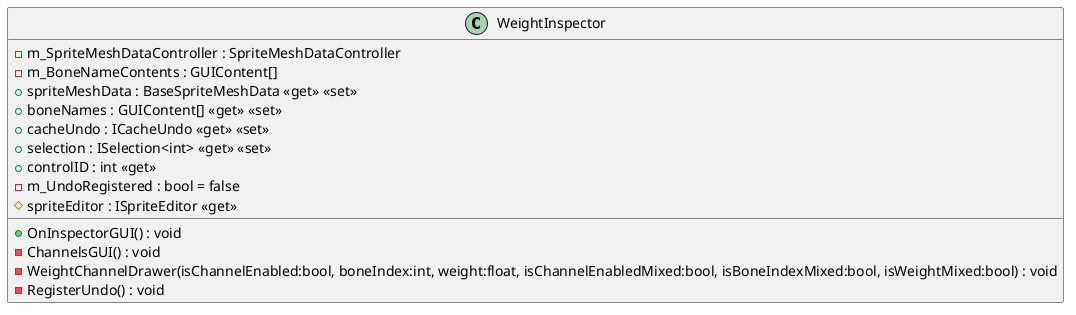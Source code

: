 @startuml
class WeightInspector {
    - m_SpriteMeshDataController : SpriteMeshDataController
    - m_BoneNameContents : GUIContent[]
    + spriteMeshData : BaseSpriteMeshData <<get>> <<set>>
    + boneNames : GUIContent[] <<get>> <<set>>
    + cacheUndo : ICacheUndo <<get>> <<set>>
    + selection : ISelection<int> <<get>> <<set>>
    + controlID : int <<get>>
    - m_UndoRegistered : bool = false
    # spriteEditor : ISpriteEditor <<get>>
    + OnInspectorGUI() : void
    - ChannelsGUI() : void
    - WeightChannelDrawer(isChannelEnabled:bool, boneIndex:int, weight:float, isChannelEnabledMixed:bool, isBoneIndexMixed:bool, isWeightMixed:bool) : void
    - RegisterUndo() : void
}
@enduml
